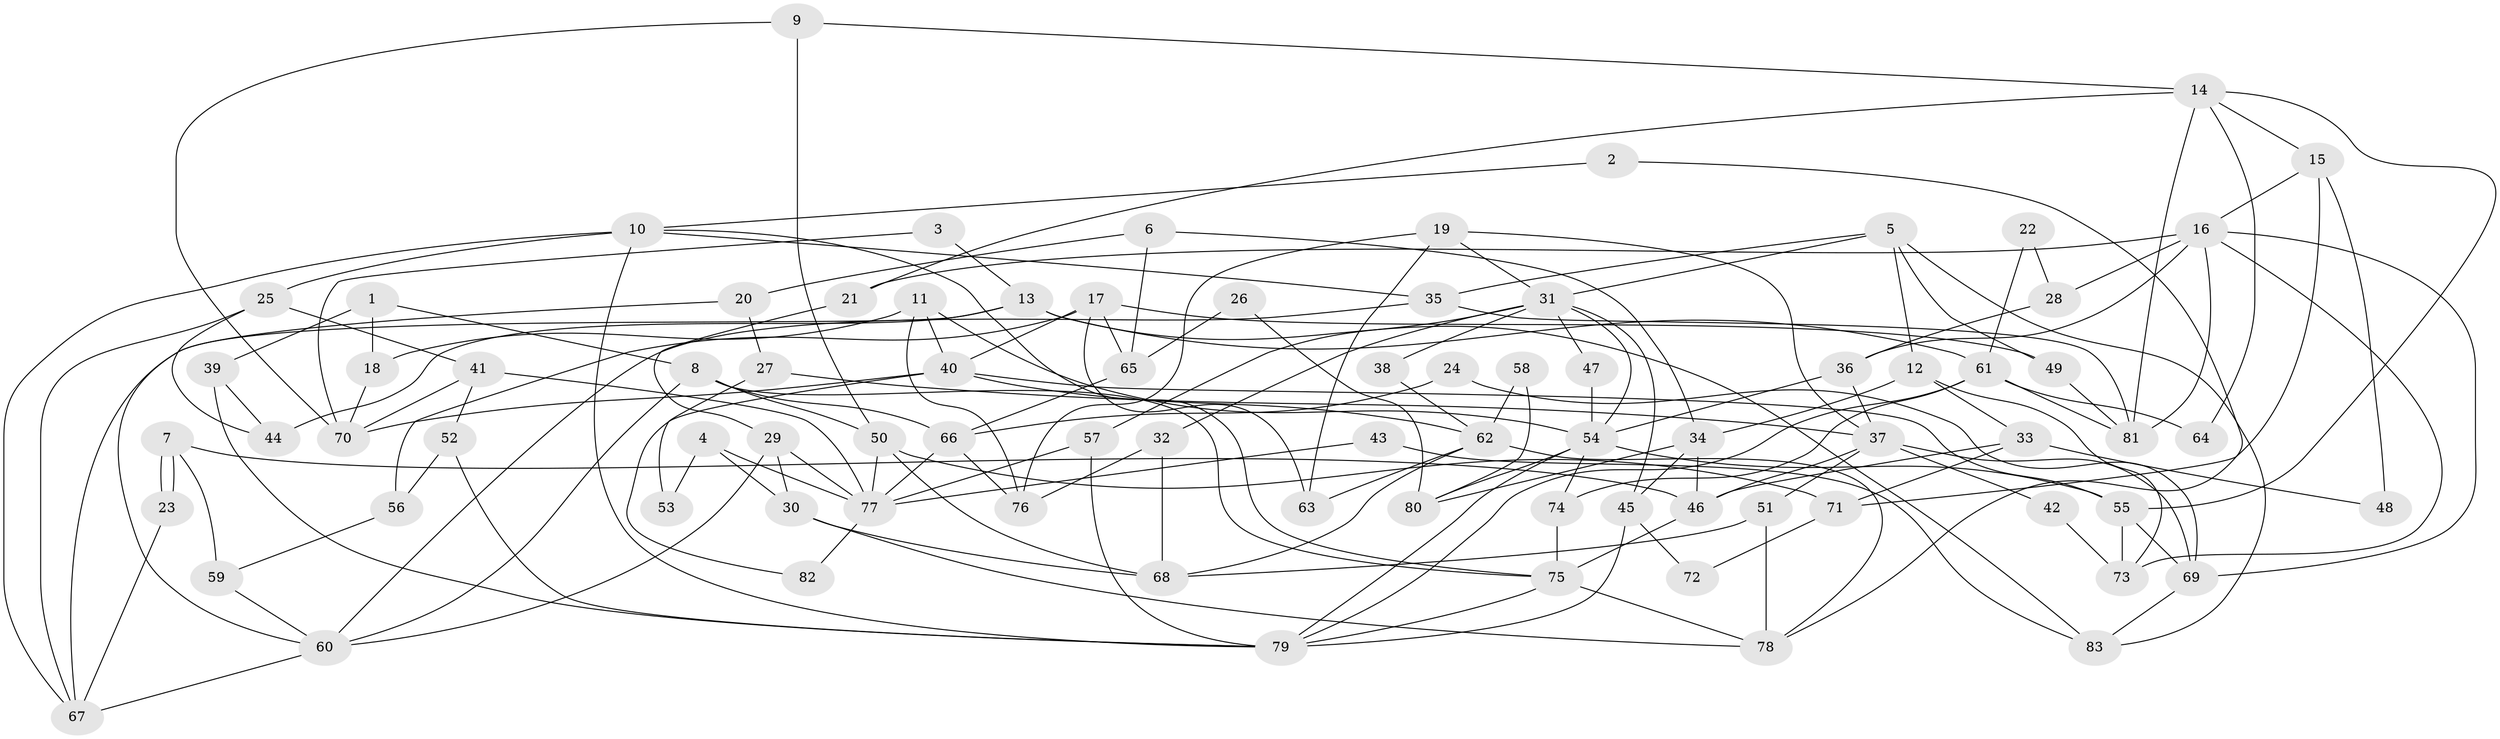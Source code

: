 // coarse degree distribution, {7: 0.06060606060606061, 6: 0.06060606060606061, 9: 0.030303030303030304, 2: 0.24242424242424243, 15: 0.030303030303030304, 5: 0.12121212121212122, 8: 0.12121212121212122, 14: 0.030303030303030304, 12: 0.030303030303030304, 3: 0.15151515151515152, 10: 0.06060606060606061, 11: 0.030303030303030304, 4: 0.030303030303030304}
// Generated by graph-tools (version 1.1) at 2025/18/03/04/25 18:18:47]
// undirected, 83 vertices, 166 edges
graph export_dot {
graph [start="1"]
  node [color=gray90,style=filled];
  1;
  2;
  3;
  4;
  5;
  6;
  7;
  8;
  9;
  10;
  11;
  12;
  13;
  14;
  15;
  16;
  17;
  18;
  19;
  20;
  21;
  22;
  23;
  24;
  25;
  26;
  27;
  28;
  29;
  30;
  31;
  32;
  33;
  34;
  35;
  36;
  37;
  38;
  39;
  40;
  41;
  42;
  43;
  44;
  45;
  46;
  47;
  48;
  49;
  50;
  51;
  52;
  53;
  54;
  55;
  56;
  57;
  58;
  59;
  60;
  61;
  62;
  63;
  64;
  65;
  66;
  67;
  68;
  69;
  70;
  71;
  72;
  73;
  74;
  75;
  76;
  77;
  78;
  79;
  80;
  81;
  82;
  83;
  1 -- 8;
  1 -- 18;
  1 -- 39;
  2 -- 78;
  2 -- 10;
  3 -- 70;
  3 -- 13;
  4 -- 30;
  4 -- 77;
  4 -- 53;
  5 -- 49;
  5 -- 12;
  5 -- 31;
  5 -- 35;
  5 -- 83;
  6 -- 65;
  6 -- 34;
  6 -- 20;
  7 -- 59;
  7 -- 23;
  7 -- 23;
  7 -- 46;
  8 -- 75;
  8 -- 50;
  8 -- 60;
  8 -- 66;
  9 -- 50;
  9 -- 70;
  9 -- 14;
  10 -- 35;
  10 -- 79;
  10 -- 25;
  10 -- 67;
  10 -- 75;
  11 -- 54;
  11 -- 40;
  11 -- 18;
  11 -- 76;
  12 -- 73;
  12 -- 34;
  12 -- 33;
  13 -- 67;
  13 -- 44;
  13 -- 61;
  13 -- 83;
  14 -- 21;
  14 -- 15;
  14 -- 55;
  14 -- 64;
  14 -- 81;
  15 -- 16;
  15 -- 48;
  15 -- 71;
  16 -- 69;
  16 -- 36;
  16 -- 21;
  16 -- 28;
  16 -- 73;
  16 -- 81;
  17 -- 63;
  17 -- 40;
  17 -- 49;
  17 -- 56;
  17 -- 65;
  18 -- 70;
  19 -- 31;
  19 -- 37;
  19 -- 63;
  19 -- 76;
  20 -- 60;
  20 -- 27;
  21 -- 29;
  22 -- 28;
  22 -- 61;
  23 -- 67;
  24 -- 69;
  24 -- 66;
  25 -- 67;
  25 -- 41;
  25 -- 44;
  26 -- 80;
  26 -- 65;
  27 -- 37;
  27 -- 53;
  28 -- 36;
  29 -- 77;
  29 -- 60;
  29 -- 30;
  30 -- 68;
  30 -- 78;
  31 -- 54;
  31 -- 32;
  31 -- 38;
  31 -- 45;
  31 -- 47;
  31 -- 57;
  32 -- 76;
  32 -- 68;
  33 -- 46;
  33 -- 48;
  33 -- 71;
  34 -- 45;
  34 -- 46;
  34 -- 80;
  35 -- 81;
  35 -- 60;
  36 -- 37;
  36 -- 54;
  37 -- 46;
  37 -- 51;
  37 -- 42;
  37 -- 69;
  38 -- 62;
  39 -- 79;
  39 -- 44;
  40 -- 62;
  40 -- 55;
  40 -- 70;
  40 -- 82;
  41 -- 77;
  41 -- 52;
  41 -- 70;
  42 -- 73;
  43 -- 77;
  43 -- 83;
  45 -- 79;
  45 -- 72;
  46 -- 75;
  47 -- 54;
  49 -- 81;
  50 -- 77;
  50 -- 71;
  50 -- 68;
  51 -- 78;
  51 -- 68;
  52 -- 79;
  52 -- 56;
  54 -- 74;
  54 -- 55;
  54 -- 79;
  54 -- 80;
  55 -- 69;
  55 -- 73;
  56 -- 59;
  57 -- 79;
  57 -- 77;
  58 -- 62;
  58 -- 80;
  59 -- 60;
  60 -- 67;
  61 -- 81;
  61 -- 64;
  61 -- 74;
  61 -- 79;
  62 -- 78;
  62 -- 68;
  62 -- 63;
  65 -- 66;
  66 -- 76;
  66 -- 77;
  69 -- 83;
  71 -- 72;
  74 -- 75;
  75 -- 79;
  75 -- 78;
  77 -- 82;
}

